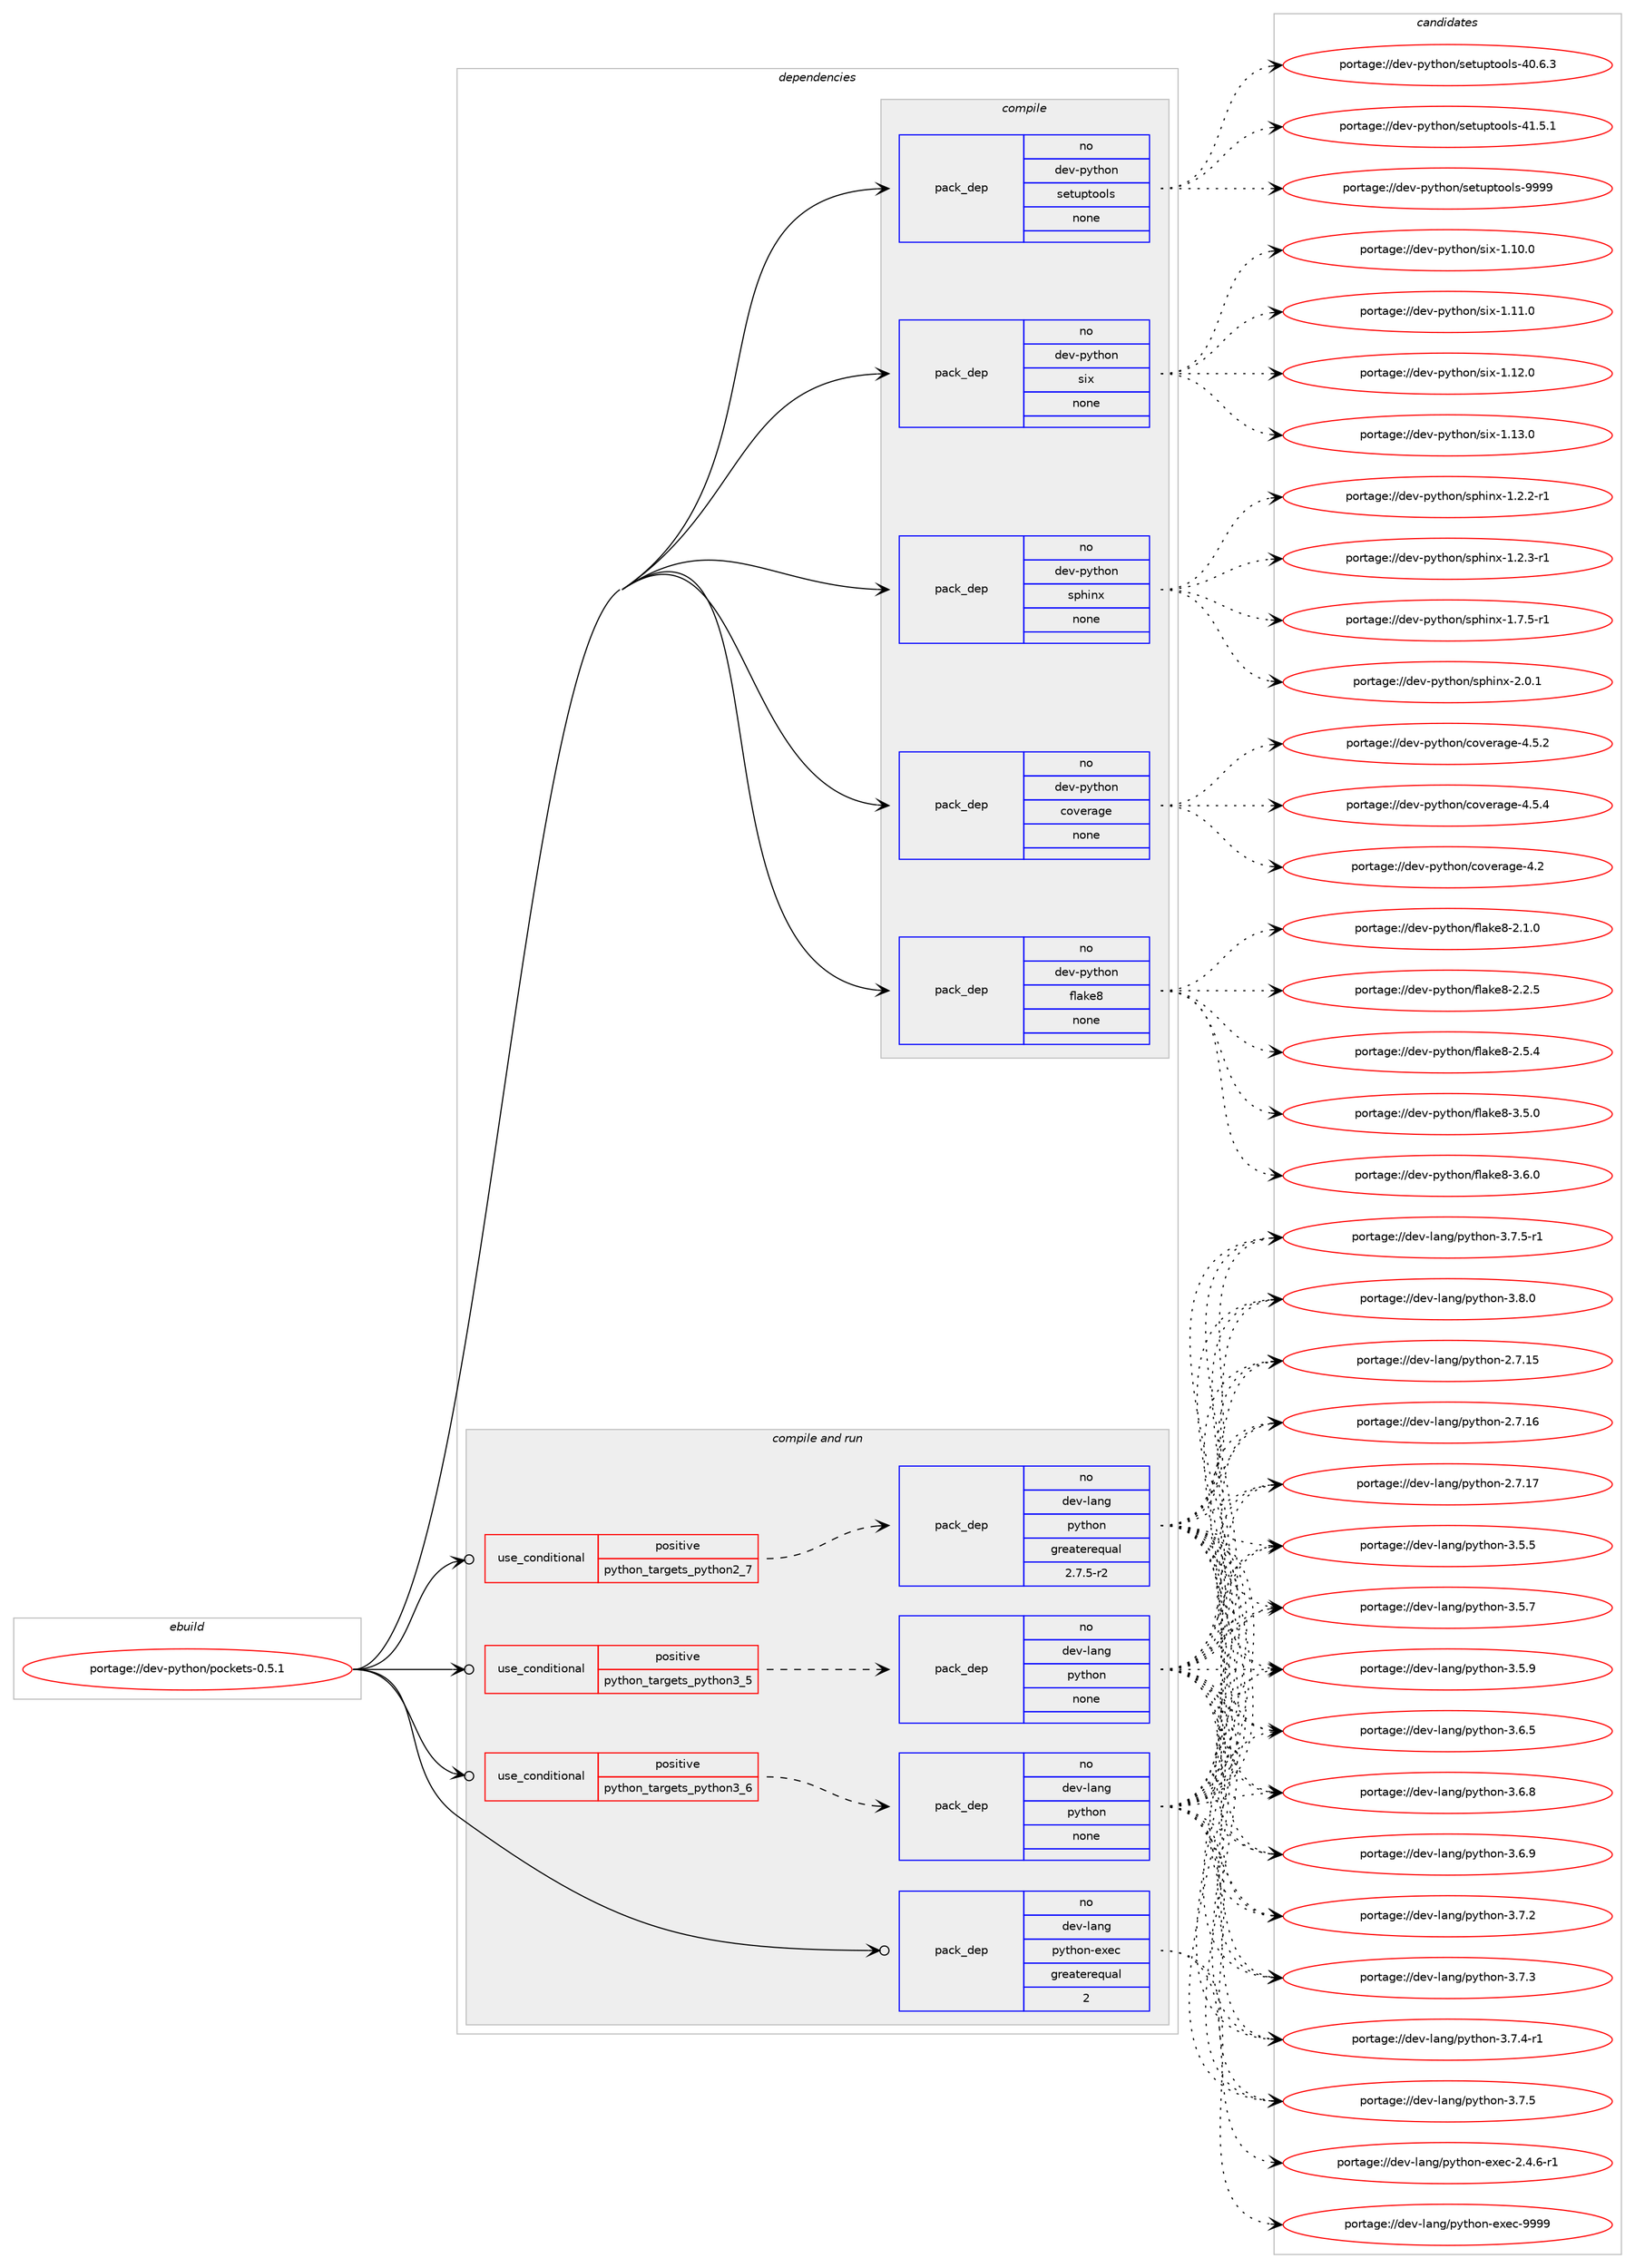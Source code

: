 digraph prolog {

# *************
# Graph options
# *************

newrank=true;
concentrate=true;
compound=true;
graph [rankdir=LR,fontname=Helvetica,fontsize=10,ranksep=1.5];#, ranksep=2.5, nodesep=0.2];
edge  [arrowhead=vee];
node  [fontname=Helvetica,fontsize=10];

# **********
# The ebuild
# **********

subgraph cluster_leftcol {
color=gray;
rank=same;
label=<<i>ebuild</i>>;
id [label="portage://dev-python/pockets-0.5.1", color=red, width=4, href="../dev-python/pockets-0.5.1.svg"];
}

# ****************
# The dependencies
# ****************

subgraph cluster_midcol {
color=gray;
label=<<i>dependencies</i>>;
subgraph cluster_compile {
fillcolor="#eeeeee";
style=filled;
label=<<i>compile</i>>;
subgraph pack120162 {
dependency157583 [label=<<TABLE BORDER="0" CELLBORDER="1" CELLSPACING="0" CELLPADDING="4" WIDTH="220"><TR><TD ROWSPAN="6" CELLPADDING="30">pack_dep</TD></TR><TR><TD WIDTH="110">no</TD></TR><TR><TD>dev-python</TD></TR><TR><TD>coverage</TD></TR><TR><TD>none</TD></TR><TR><TD></TD></TR></TABLE>>, shape=none, color=blue];
}
id:e -> dependency157583:w [weight=20,style="solid",arrowhead="vee"];
subgraph pack120163 {
dependency157584 [label=<<TABLE BORDER="0" CELLBORDER="1" CELLSPACING="0" CELLPADDING="4" WIDTH="220"><TR><TD ROWSPAN="6" CELLPADDING="30">pack_dep</TD></TR><TR><TD WIDTH="110">no</TD></TR><TR><TD>dev-python</TD></TR><TR><TD>flake8</TD></TR><TR><TD>none</TD></TR><TR><TD></TD></TR></TABLE>>, shape=none, color=blue];
}
id:e -> dependency157584:w [weight=20,style="solid",arrowhead="vee"];
subgraph pack120164 {
dependency157585 [label=<<TABLE BORDER="0" CELLBORDER="1" CELLSPACING="0" CELLPADDING="4" WIDTH="220"><TR><TD ROWSPAN="6" CELLPADDING="30">pack_dep</TD></TR><TR><TD WIDTH="110">no</TD></TR><TR><TD>dev-python</TD></TR><TR><TD>setuptools</TD></TR><TR><TD>none</TD></TR><TR><TD></TD></TR></TABLE>>, shape=none, color=blue];
}
id:e -> dependency157585:w [weight=20,style="solid",arrowhead="vee"];
subgraph pack120165 {
dependency157586 [label=<<TABLE BORDER="0" CELLBORDER="1" CELLSPACING="0" CELLPADDING="4" WIDTH="220"><TR><TD ROWSPAN="6" CELLPADDING="30">pack_dep</TD></TR><TR><TD WIDTH="110">no</TD></TR><TR><TD>dev-python</TD></TR><TR><TD>six</TD></TR><TR><TD>none</TD></TR><TR><TD></TD></TR></TABLE>>, shape=none, color=blue];
}
id:e -> dependency157586:w [weight=20,style="solid",arrowhead="vee"];
subgraph pack120166 {
dependency157587 [label=<<TABLE BORDER="0" CELLBORDER="1" CELLSPACING="0" CELLPADDING="4" WIDTH="220"><TR><TD ROWSPAN="6" CELLPADDING="30">pack_dep</TD></TR><TR><TD WIDTH="110">no</TD></TR><TR><TD>dev-python</TD></TR><TR><TD>sphinx</TD></TR><TR><TD>none</TD></TR><TR><TD></TD></TR></TABLE>>, shape=none, color=blue];
}
id:e -> dependency157587:w [weight=20,style="solid",arrowhead="vee"];
}
subgraph cluster_compileandrun {
fillcolor="#eeeeee";
style=filled;
label=<<i>compile and run</i>>;
subgraph cond34062 {
dependency157588 [label=<<TABLE BORDER="0" CELLBORDER="1" CELLSPACING="0" CELLPADDING="4"><TR><TD ROWSPAN="3" CELLPADDING="10">use_conditional</TD></TR><TR><TD>positive</TD></TR><TR><TD>python_targets_python2_7</TD></TR></TABLE>>, shape=none, color=red];
subgraph pack120167 {
dependency157589 [label=<<TABLE BORDER="0" CELLBORDER="1" CELLSPACING="0" CELLPADDING="4" WIDTH="220"><TR><TD ROWSPAN="6" CELLPADDING="30">pack_dep</TD></TR><TR><TD WIDTH="110">no</TD></TR><TR><TD>dev-lang</TD></TR><TR><TD>python</TD></TR><TR><TD>greaterequal</TD></TR><TR><TD>2.7.5-r2</TD></TR></TABLE>>, shape=none, color=blue];
}
dependency157588:e -> dependency157589:w [weight=20,style="dashed",arrowhead="vee"];
}
id:e -> dependency157588:w [weight=20,style="solid",arrowhead="odotvee"];
subgraph cond34063 {
dependency157590 [label=<<TABLE BORDER="0" CELLBORDER="1" CELLSPACING="0" CELLPADDING="4"><TR><TD ROWSPAN="3" CELLPADDING="10">use_conditional</TD></TR><TR><TD>positive</TD></TR><TR><TD>python_targets_python3_5</TD></TR></TABLE>>, shape=none, color=red];
subgraph pack120168 {
dependency157591 [label=<<TABLE BORDER="0" CELLBORDER="1" CELLSPACING="0" CELLPADDING="4" WIDTH="220"><TR><TD ROWSPAN="6" CELLPADDING="30">pack_dep</TD></TR><TR><TD WIDTH="110">no</TD></TR><TR><TD>dev-lang</TD></TR><TR><TD>python</TD></TR><TR><TD>none</TD></TR><TR><TD></TD></TR></TABLE>>, shape=none, color=blue];
}
dependency157590:e -> dependency157591:w [weight=20,style="dashed",arrowhead="vee"];
}
id:e -> dependency157590:w [weight=20,style="solid",arrowhead="odotvee"];
subgraph cond34064 {
dependency157592 [label=<<TABLE BORDER="0" CELLBORDER="1" CELLSPACING="0" CELLPADDING="4"><TR><TD ROWSPAN="3" CELLPADDING="10">use_conditional</TD></TR><TR><TD>positive</TD></TR><TR><TD>python_targets_python3_6</TD></TR></TABLE>>, shape=none, color=red];
subgraph pack120169 {
dependency157593 [label=<<TABLE BORDER="0" CELLBORDER="1" CELLSPACING="0" CELLPADDING="4" WIDTH="220"><TR><TD ROWSPAN="6" CELLPADDING="30">pack_dep</TD></TR><TR><TD WIDTH="110">no</TD></TR><TR><TD>dev-lang</TD></TR><TR><TD>python</TD></TR><TR><TD>none</TD></TR><TR><TD></TD></TR></TABLE>>, shape=none, color=blue];
}
dependency157592:e -> dependency157593:w [weight=20,style="dashed",arrowhead="vee"];
}
id:e -> dependency157592:w [weight=20,style="solid",arrowhead="odotvee"];
subgraph pack120170 {
dependency157594 [label=<<TABLE BORDER="0" CELLBORDER="1" CELLSPACING="0" CELLPADDING="4" WIDTH="220"><TR><TD ROWSPAN="6" CELLPADDING="30">pack_dep</TD></TR><TR><TD WIDTH="110">no</TD></TR><TR><TD>dev-lang</TD></TR><TR><TD>python-exec</TD></TR><TR><TD>greaterequal</TD></TR><TR><TD>2</TD></TR></TABLE>>, shape=none, color=blue];
}
id:e -> dependency157594:w [weight=20,style="solid",arrowhead="odotvee"];
}
subgraph cluster_run {
fillcolor="#eeeeee";
style=filled;
label=<<i>run</i>>;
}
}

# **************
# The candidates
# **************

subgraph cluster_choices {
rank=same;
color=gray;
label=<<i>candidates</i>>;

subgraph choice120162 {
color=black;
nodesep=1;
choiceportage1001011184511212111610411111047991111181011149710310145524650 [label="portage://dev-python/coverage-4.2", color=red, width=4,href="../dev-python/coverage-4.2.svg"];
choiceportage10010111845112121116104111110479911111810111497103101455246534650 [label="portage://dev-python/coverage-4.5.2", color=red, width=4,href="../dev-python/coverage-4.5.2.svg"];
choiceportage10010111845112121116104111110479911111810111497103101455246534652 [label="portage://dev-python/coverage-4.5.4", color=red, width=4,href="../dev-python/coverage-4.5.4.svg"];
dependency157583:e -> choiceportage1001011184511212111610411111047991111181011149710310145524650:w [style=dotted,weight="100"];
dependency157583:e -> choiceportage10010111845112121116104111110479911111810111497103101455246534650:w [style=dotted,weight="100"];
dependency157583:e -> choiceportage10010111845112121116104111110479911111810111497103101455246534652:w [style=dotted,weight="100"];
}
subgraph choice120163 {
color=black;
nodesep=1;
choiceportage10010111845112121116104111110471021089710710156455046494648 [label="portage://dev-python/flake8-2.1.0", color=red, width=4,href="../dev-python/flake8-2.1.0.svg"];
choiceportage10010111845112121116104111110471021089710710156455046504653 [label="portage://dev-python/flake8-2.2.5", color=red, width=4,href="../dev-python/flake8-2.2.5.svg"];
choiceportage10010111845112121116104111110471021089710710156455046534652 [label="portage://dev-python/flake8-2.5.4", color=red, width=4,href="../dev-python/flake8-2.5.4.svg"];
choiceportage10010111845112121116104111110471021089710710156455146534648 [label="portage://dev-python/flake8-3.5.0", color=red, width=4,href="../dev-python/flake8-3.5.0.svg"];
choiceportage10010111845112121116104111110471021089710710156455146544648 [label="portage://dev-python/flake8-3.6.0", color=red, width=4,href="../dev-python/flake8-3.6.0.svg"];
dependency157584:e -> choiceportage10010111845112121116104111110471021089710710156455046494648:w [style=dotted,weight="100"];
dependency157584:e -> choiceportage10010111845112121116104111110471021089710710156455046504653:w [style=dotted,weight="100"];
dependency157584:e -> choiceportage10010111845112121116104111110471021089710710156455046534652:w [style=dotted,weight="100"];
dependency157584:e -> choiceportage10010111845112121116104111110471021089710710156455146534648:w [style=dotted,weight="100"];
dependency157584:e -> choiceportage10010111845112121116104111110471021089710710156455146544648:w [style=dotted,weight="100"];
}
subgraph choice120164 {
color=black;
nodesep=1;
choiceportage100101118451121211161041111104711510111611711211611111110811545524846544651 [label="portage://dev-python/setuptools-40.6.3", color=red, width=4,href="../dev-python/setuptools-40.6.3.svg"];
choiceportage100101118451121211161041111104711510111611711211611111110811545524946534649 [label="portage://dev-python/setuptools-41.5.1", color=red, width=4,href="../dev-python/setuptools-41.5.1.svg"];
choiceportage10010111845112121116104111110471151011161171121161111111081154557575757 [label="portage://dev-python/setuptools-9999", color=red, width=4,href="../dev-python/setuptools-9999.svg"];
dependency157585:e -> choiceportage100101118451121211161041111104711510111611711211611111110811545524846544651:w [style=dotted,weight="100"];
dependency157585:e -> choiceportage100101118451121211161041111104711510111611711211611111110811545524946534649:w [style=dotted,weight="100"];
dependency157585:e -> choiceportage10010111845112121116104111110471151011161171121161111111081154557575757:w [style=dotted,weight="100"];
}
subgraph choice120165 {
color=black;
nodesep=1;
choiceportage100101118451121211161041111104711510512045494649484648 [label="portage://dev-python/six-1.10.0", color=red, width=4,href="../dev-python/six-1.10.0.svg"];
choiceportage100101118451121211161041111104711510512045494649494648 [label="portage://dev-python/six-1.11.0", color=red, width=4,href="../dev-python/six-1.11.0.svg"];
choiceportage100101118451121211161041111104711510512045494649504648 [label="portage://dev-python/six-1.12.0", color=red, width=4,href="../dev-python/six-1.12.0.svg"];
choiceportage100101118451121211161041111104711510512045494649514648 [label="portage://dev-python/six-1.13.0", color=red, width=4,href="../dev-python/six-1.13.0.svg"];
dependency157586:e -> choiceportage100101118451121211161041111104711510512045494649484648:w [style=dotted,weight="100"];
dependency157586:e -> choiceportage100101118451121211161041111104711510512045494649494648:w [style=dotted,weight="100"];
dependency157586:e -> choiceportage100101118451121211161041111104711510512045494649504648:w [style=dotted,weight="100"];
dependency157586:e -> choiceportage100101118451121211161041111104711510512045494649514648:w [style=dotted,weight="100"];
}
subgraph choice120166 {
color=black;
nodesep=1;
choiceportage10010111845112121116104111110471151121041051101204549465046504511449 [label="portage://dev-python/sphinx-1.2.2-r1", color=red, width=4,href="../dev-python/sphinx-1.2.2-r1.svg"];
choiceportage10010111845112121116104111110471151121041051101204549465046514511449 [label="portage://dev-python/sphinx-1.2.3-r1", color=red, width=4,href="../dev-python/sphinx-1.2.3-r1.svg"];
choiceportage10010111845112121116104111110471151121041051101204549465546534511449 [label="portage://dev-python/sphinx-1.7.5-r1", color=red, width=4,href="../dev-python/sphinx-1.7.5-r1.svg"];
choiceportage1001011184511212111610411111047115112104105110120455046484649 [label="portage://dev-python/sphinx-2.0.1", color=red, width=4,href="../dev-python/sphinx-2.0.1.svg"];
dependency157587:e -> choiceportage10010111845112121116104111110471151121041051101204549465046504511449:w [style=dotted,weight="100"];
dependency157587:e -> choiceportage10010111845112121116104111110471151121041051101204549465046514511449:w [style=dotted,weight="100"];
dependency157587:e -> choiceportage10010111845112121116104111110471151121041051101204549465546534511449:w [style=dotted,weight="100"];
dependency157587:e -> choiceportage1001011184511212111610411111047115112104105110120455046484649:w [style=dotted,weight="100"];
}
subgraph choice120167 {
color=black;
nodesep=1;
choiceportage10010111845108971101034711212111610411111045504655464953 [label="portage://dev-lang/python-2.7.15", color=red, width=4,href="../dev-lang/python-2.7.15.svg"];
choiceportage10010111845108971101034711212111610411111045504655464954 [label="portage://dev-lang/python-2.7.16", color=red, width=4,href="../dev-lang/python-2.7.16.svg"];
choiceportage10010111845108971101034711212111610411111045504655464955 [label="portage://dev-lang/python-2.7.17", color=red, width=4,href="../dev-lang/python-2.7.17.svg"];
choiceportage100101118451089711010347112121116104111110455146534653 [label="portage://dev-lang/python-3.5.5", color=red, width=4,href="../dev-lang/python-3.5.5.svg"];
choiceportage100101118451089711010347112121116104111110455146534655 [label="portage://dev-lang/python-3.5.7", color=red, width=4,href="../dev-lang/python-3.5.7.svg"];
choiceportage100101118451089711010347112121116104111110455146534657 [label="portage://dev-lang/python-3.5.9", color=red, width=4,href="../dev-lang/python-3.5.9.svg"];
choiceportage100101118451089711010347112121116104111110455146544653 [label="portage://dev-lang/python-3.6.5", color=red, width=4,href="../dev-lang/python-3.6.5.svg"];
choiceportage100101118451089711010347112121116104111110455146544656 [label="portage://dev-lang/python-3.6.8", color=red, width=4,href="../dev-lang/python-3.6.8.svg"];
choiceportage100101118451089711010347112121116104111110455146544657 [label="portage://dev-lang/python-3.6.9", color=red, width=4,href="../dev-lang/python-3.6.9.svg"];
choiceportage100101118451089711010347112121116104111110455146554650 [label="portage://dev-lang/python-3.7.2", color=red, width=4,href="../dev-lang/python-3.7.2.svg"];
choiceportage100101118451089711010347112121116104111110455146554651 [label="portage://dev-lang/python-3.7.3", color=red, width=4,href="../dev-lang/python-3.7.3.svg"];
choiceportage1001011184510897110103471121211161041111104551465546524511449 [label="portage://dev-lang/python-3.7.4-r1", color=red, width=4,href="../dev-lang/python-3.7.4-r1.svg"];
choiceportage100101118451089711010347112121116104111110455146554653 [label="portage://dev-lang/python-3.7.5", color=red, width=4,href="../dev-lang/python-3.7.5.svg"];
choiceportage1001011184510897110103471121211161041111104551465546534511449 [label="portage://dev-lang/python-3.7.5-r1", color=red, width=4,href="../dev-lang/python-3.7.5-r1.svg"];
choiceportage100101118451089711010347112121116104111110455146564648 [label="portage://dev-lang/python-3.8.0", color=red, width=4,href="../dev-lang/python-3.8.0.svg"];
dependency157589:e -> choiceportage10010111845108971101034711212111610411111045504655464953:w [style=dotted,weight="100"];
dependency157589:e -> choiceportage10010111845108971101034711212111610411111045504655464954:w [style=dotted,weight="100"];
dependency157589:e -> choiceportage10010111845108971101034711212111610411111045504655464955:w [style=dotted,weight="100"];
dependency157589:e -> choiceportage100101118451089711010347112121116104111110455146534653:w [style=dotted,weight="100"];
dependency157589:e -> choiceportage100101118451089711010347112121116104111110455146534655:w [style=dotted,weight="100"];
dependency157589:e -> choiceportage100101118451089711010347112121116104111110455146534657:w [style=dotted,weight="100"];
dependency157589:e -> choiceportage100101118451089711010347112121116104111110455146544653:w [style=dotted,weight="100"];
dependency157589:e -> choiceportage100101118451089711010347112121116104111110455146544656:w [style=dotted,weight="100"];
dependency157589:e -> choiceportage100101118451089711010347112121116104111110455146544657:w [style=dotted,weight="100"];
dependency157589:e -> choiceportage100101118451089711010347112121116104111110455146554650:w [style=dotted,weight="100"];
dependency157589:e -> choiceportage100101118451089711010347112121116104111110455146554651:w [style=dotted,weight="100"];
dependency157589:e -> choiceportage1001011184510897110103471121211161041111104551465546524511449:w [style=dotted,weight="100"];
dependency157589:e -> choiceportage100101118451089711010347112121116104111110455146554653:w [style=dotted,weight="100"];
dependency157589:e -> choiceportage1001011184510897110103471121211161041111104551465546534511449:w [style=dotted,weight="100"];
dependency157589:e -> choiceportage100101118451089711010347112121116104111110455146564648:w [style=dotted,weight="100"];
}
subgraph choice120168 {
color=black;
nodesep=1;
choiceportage10010111845108971101034711212111610411111045504655464953 [label="portage://dev-lang/python-2.7.15", color=red, width=4,href="../dev-lang/python-2.7.15.svg"];
choiceportage10010111845108971101034711212111610411111045504655464954 [label="portage://dev-lang/python-2.7.16", color=red, width=4,href="../dev-lang/python-2.7.16.svg"];
choiceportage10010111845108971101034711212111610411111045504655464955 [label="portage://dev-lang/python-2.7.17", color=red, width=4,href="../dev-lang/python-2.7.17.svg"];
choiceportage100101118451089711010347112121116104111110455146534653 [label="portage://dev-lang/python-3.5.5", color=red, width=4,href="../dev-lang/python-3.5.5.svg"];
choiceportage100101118451089711010347112121116104111110455146534655 [label="portage://dev-lang/python-3.5.7", color=red, width=4,href="../dev-lang/python-3.5.7.svg"];
choiceportage100101118451089711010347112121116104111110455146534657 [label="portage://dev-lang/python-3.5.9", color=red, width=4,href="../dev-lang/python-3.5.9.svg"];
choiceportage100101118451089711010347112121116104111110455146544653 [label="portage://dev-lang/python-3.6.5", color=red, width=4,href="../dev-lang/python-3.6.5.svg"];
choiceportage100101118451089711010347112121116104111110455146544656 [label="portage://dev-lang/python-3.6.8", color=red, width=4,href="../dev-lang/python-3.6.8.svg"];
choiceportage100101118451089711010347112121116104111110455146544657 [label="portage://dev-lang/python-3.6.9", color=red, width=4,href="../dev-lang/python-3.6.9.svg"];
choiceportage100101118451089711010347112121116104111110455146554650 [label="portage://dev-lang/python-3.7.2", color=red, width=4,href="../dev-lang/python-3.7.2.svg"];
choiceportage100101118451089711010347112121116104111110455146554651 [label="portage://dev-lang/python-3.7.3", color=red, width=4,href="../dev-lang/python-3.7.3.svg"];
choiceportage1001011184510897110103471121211161041111104551465546524511449 [label="portage://dev-lang/python-3.7.4-r1", color=red, width=4,href="../dev-lang/python-3.7.4-r1.svg"];
choiceportage100101118451089711010347112121116104111110455146554653 [label="portage://dev-lang/python-3.7.5", color=red, width=4,href="../dev-lang/python-3.7.5.svg"];
choiceportage1001011184510897110103471121211161041111104551465546534511449 [label="portage://dev-lang/python-3.7.5-r1", color=red, width=4,href="../dev-lang/python-3.7.5-r1.svg"];
choiceportage100101118451089711010347112121116104111110455146564648 [label="portage://dev-lang/python-3.8.0", color=red, width=4,href="../dev-lang/python-3.8.0.svg"];
dependency157591:e -> choiceportage10010111845108971101034711212111610411111045504655464953:w [style=dotted,weight="100"];
dependency157591:e -> choiceportage10010111845108971101034711212111610411111045504655464954:w [style=dotted,weight="100"];
dependency157591:e -> choiceportage10010111845108971101034711212111610411111045504655464955:w [style=dotted,weight="100"];
dependency157591:e -> choiceportage100101118451089711010347112121116104111110455146534653:w [style=dotted,weight="100"];
dependency157591:e -> choiceportage100101118451089711010347112121116104111110455146534655:w [style=dotted,weight="100"];
dependency157591:e -> choiceportage100101118451089711010347112121116104111110455146534657:w [style=dotted,weight="100"];
dependency157591:e -> choiceportage100101118451089711010347112121116104111110455146544653:w [style=dotted,weight="100"];
dependency157591:e -> choiceportage100101118451089711010347112121116104111110455146544656:w [style=dotted,weight="100"];
dependency157591:e -> choiceportage100101118451089711010347112121116104111110455146544657:w [style=dotted,weight="100"];
dependency157591:e -> choiceportage100101118451089711010347112121116104111110455146554650:w [style=dotted,weight="100"];
dependency157591:e -> choiceportage100101118451089711010347112121116104111110455146554651:w [style=dotted,weight="100"];
dependency157591:e -> choiceportage1001011184510897110103471121211161041111104551465546524511449:w [style=dotted,weight="100"];
dependency157591:e -> choiceportage100101118451089711010347112121116104111110455146554653:w [style=dotted,weight="100"];
dependency157591:e -> choiceportage1001011184510897110103471121211161041111104551465546534511449:w [style=dotted,weight="100"];
dependency157591:e -> choiceportage100101118451089711010347112121116104111110455146564648:w [style=dotted,weight="100"];
}
subgraph choice120169 {
color=black;
nodesep=1;
choiceportage10010111845108971101034711212111610411111045504655464953 [label="portage://dev-lang/python-2.7.15", color=red, width=4,href="../dev-lang/python-2.7.15.svg"];
choiceportage10010111845108971101034711212111610411111045504655464954 [label="portage://dev-lang/python-2.7.16", color=red, width=4,href="../dev-lang/python-2.7.16.svg"];
choiceportage10010111845108971101034711212111610411111045504655464955 [label="portage://dev-lang/python-2.7.17", color=red, width=4,href="../dev-lang/python-2.7.17.svg"];
choiceportage100101118451089711010347112121116104111110455146534653 [label="portage://dev-lang/python-3.5.5", color=red, width=4,href="../dev-lang/python-3.5.5.svg"];
choiceportage100101118451089711010347112121116104111110455146534655 [label="portage://dev-lang/python-3.5.7", color=red, width=4,href="../dev-lang/python-3.5.7.svg"];
choiceportage100101118451089711010347112121116104111110455146534657 [label="portage://dev-lang/python-3.5.9", color=red, width=4,href="../dev-lang/python-3.5.9.svg"];
choiceportage100101118451089711010347112121116104111110455146544653 [label="portage://dev-lang/python-3.6.5", color=red, width=4,href="../dev-lang/python-3.6.5.svg"];
choiceportage100101118451089711010347112121116104111110455146544656 [label="portage://dev-lang/python-3.6.8", color=red, width=4,href="../dev-lang/python-3.6.8.svg"];
choiceportage100101118451089711010347112121116104111110455146544657 [label="portage://dev-lang/python-3.6.9", color=red, width=4,href="../dev-lang/python-3.6.9.svg"];
choiceportage100101118451089711010347112121116104111110455146554650 [label="portage://dev-lang/python-3.7.2", color=red, width=4,href="../dev-lang/python-3.7.2.svg"];
choiceportage100101118451089711010347112121116104111110455146554651 [label="portage://dev-lang/python-3.7.3", color=red, width=4,href="../dev-lang/python-3.7.3.svg"];
choiceportage1001011184510897110103471121211161041111104551465546524511449 [label="portage://dev-lang/python-3.7.4-r1", color=red, width=4,href="../dev-lang/python-3.7.4-r1.svg"];
choiceportage100101118451089711010347112121116104111110455146554653 [label="portage://dev-lang/python-3.7.5", color=red, width=4,href="../dev-lang/python-3.7.5.svg"];
choiceportage1001011184510897110103471121211161041111104551465546534511449 [label="portage://dev-lang/python-3.7.5-r1", color=red, width=4,href="../dev-lang/python-3.7.5-r1.svg"];
choiceportage100101118451089711010347112121116104111110455146564648 [label="portage://dev-lang/python-3.8.0", color=red, width=4,href="../dev-lang/python-3.8.0.svg"];
dependency157593:e -> choiceportage10010111845108971101034711212111610411111045504655464953:w [style=dotted,weight="100"];
dependency157593:e -> choiceportage10010111845108971101034711212111610411111045504655464954:w [style=dotted,weight="100"];
dependency157593:e -> choiceportage10010111845108971101034711212111610411111045504655464955:w [style=dotted,weight="100"];
dependency157593:e -> choiceportage100101118451089711010347112121116104111110455146534653:w [style=dotted,weight="100"];
dependency157593:e -> choiceportage100101118451089711010347112121116104111110455146534655:w [style=dotted,weight="100"];
dependency157593:e -> choiceportage100101118451089711010347112121116104111110455146534657:w [style=dotted,weight="100"];
dependency157593:e -> choiceportage100101118451089711010347112121116104111110455146544653:w [style=dotted,weight="100"];
dependency157593:e -> choiceportage100101118451089711010347112121116104111110455146544656:w [style=dotted,weight="100"];
dependency157593:e -> choiceportage100101118451089711010347112121116104111110455146544657:w [style=dotted,weight="100"];
dependency157593:e -> choiceportage100101118451089711010347112121116104111110455146554650:w [style=dotted,weight="100"];
dependency157593:e -> choiceportage100101118451089711010347112121116104111110455146554651:w [style=dotted,weight="100"];
dependency157593:e -> choiceportage1001011184510897110103471121211161041111104551465546524511449:w [style=dotted,weight="100"];
dependency157593:e -> choiceportage100101118451089711010347112121116104111110455146554653:w [style=dotted,weight="100"];
dependency157593:e -> choiceportage1001011184510897110103471121211161041111104551465546534511449:w [style=dotted,weight="100"];
dependency157593:e -> choiceportage100101118451089711010347112121116104111110455146564648:w [style=dotted,weight="100"];
}
subgraph choice120170 {
color=black;
nodesep=1;
choiceportage10010111845108971101034711212111610411111045101120101994550465246544511449 [label="portage://dev-lang/python-exec-2.4.6-r1", color=red, width=4,href="../dev-lang/python-exec-2.4.6-r1.svg"];
choiceportage10010111845108971101034711212111610411111045101120101994557575757 [label="portage://dev-lang/python-exec-9999", color=red, width=4,href="../dev-lang/python-exec-9999.svg"];
dependency157594:e -> choiceportage10010111845108971101034711212111610411111045101120101994550465246544511449:w [style=dotted,weight="100"];
dependency157594:e -> choiceportage10010111845108971101034711212111610411111045101120101994557575757:w [style=dotted,weight="100"];
}
}

}
